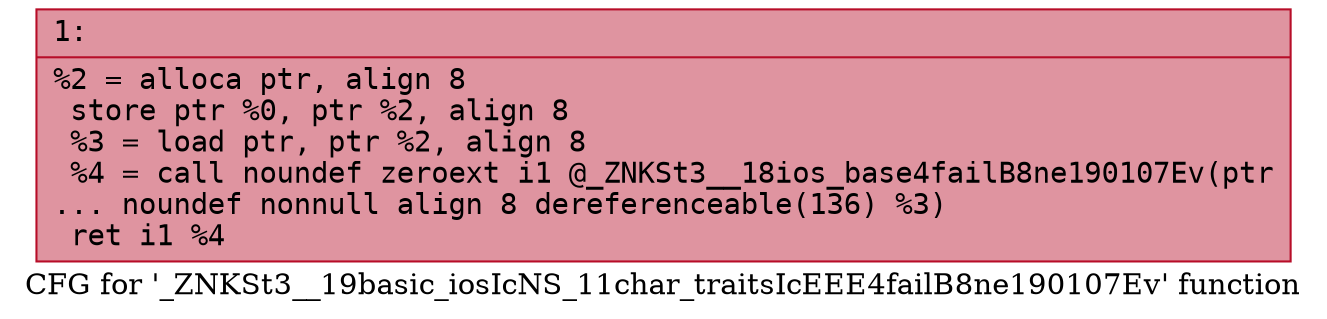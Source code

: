 digraph "CFG for '_ZNKSt3__19basic_iosIcNS_11char_traitsIcEEE4failB8ne190107Ev' function" {
	label="CFG for '_ZNKSt3__19basic_iosIcNS_11char_traitsIcEEE4failB8ne190107Ev' function";

	Node0x600000d3f480 [shape=record,color="#b70d28ff", style=filled, fillcolor="#b70d2870" fontname="Courier",label="{1:\l|  %2 = alloca ptr, align 8\l  store ptr %0, ptr %2, align 8\l  %3 = load ptr, ptr %2, align 8\l  %4 = call noundef zeroext i1 @_ZNKSt3__18ios_base4failB8ne190107Ev(ptr\l... noundef nonnull align 8 dereferenceable(136) %3)\l  ret i1 %4\l}"];
}
